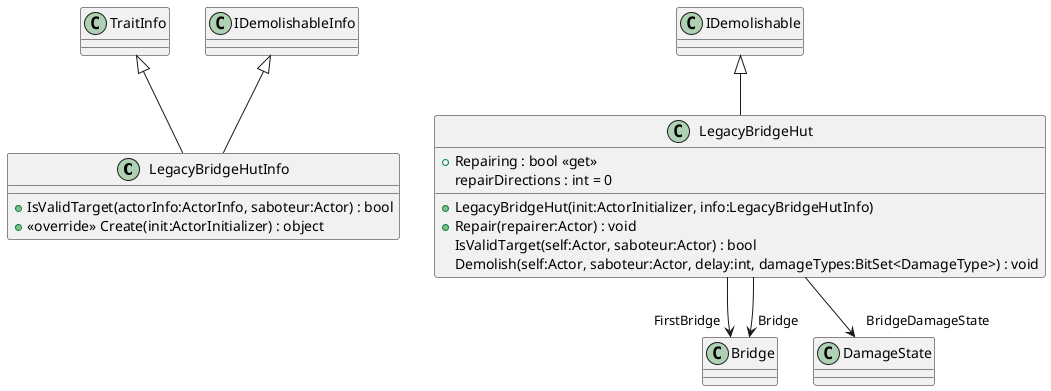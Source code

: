@startuml
class LegacyBridgeHutInfo {
    + IsValidTarget(actorInfo:ActorInfo, saboteur:Actor) : bool
    + <<override>> Create(init:ActorInitializer) : object
}
class LegacyBridgeHut {
    + Repairing : bool <<get>>
    repairDirections : int = 0
    + LegacyBridgeHut(init:ActorInitializer, info:LegacyBridgeHutInfo)
    + Repair(repairer:Actor) : void
    IsValidTarget(self:Actor, saboteur:Actor) : bool
    Demolish(self:Actor, saboteur:Actor, delay:int, damageTypes:BitSet<DamageType>) : void
}
TraitInfo <|-- LegacyBridgeHutInfo
IDemolishableInfo <|-- LegacyBridgeHutInfo
IDemolishable <|-- LegacyBridgeHut
LegacyBridgeHut --> "FirstBridge" Bridge
LegacyBridgeHut --> "Bridge" Bridge
LegacyBridgeHut --> "BridgeDamageState" DamageState
@enduml
